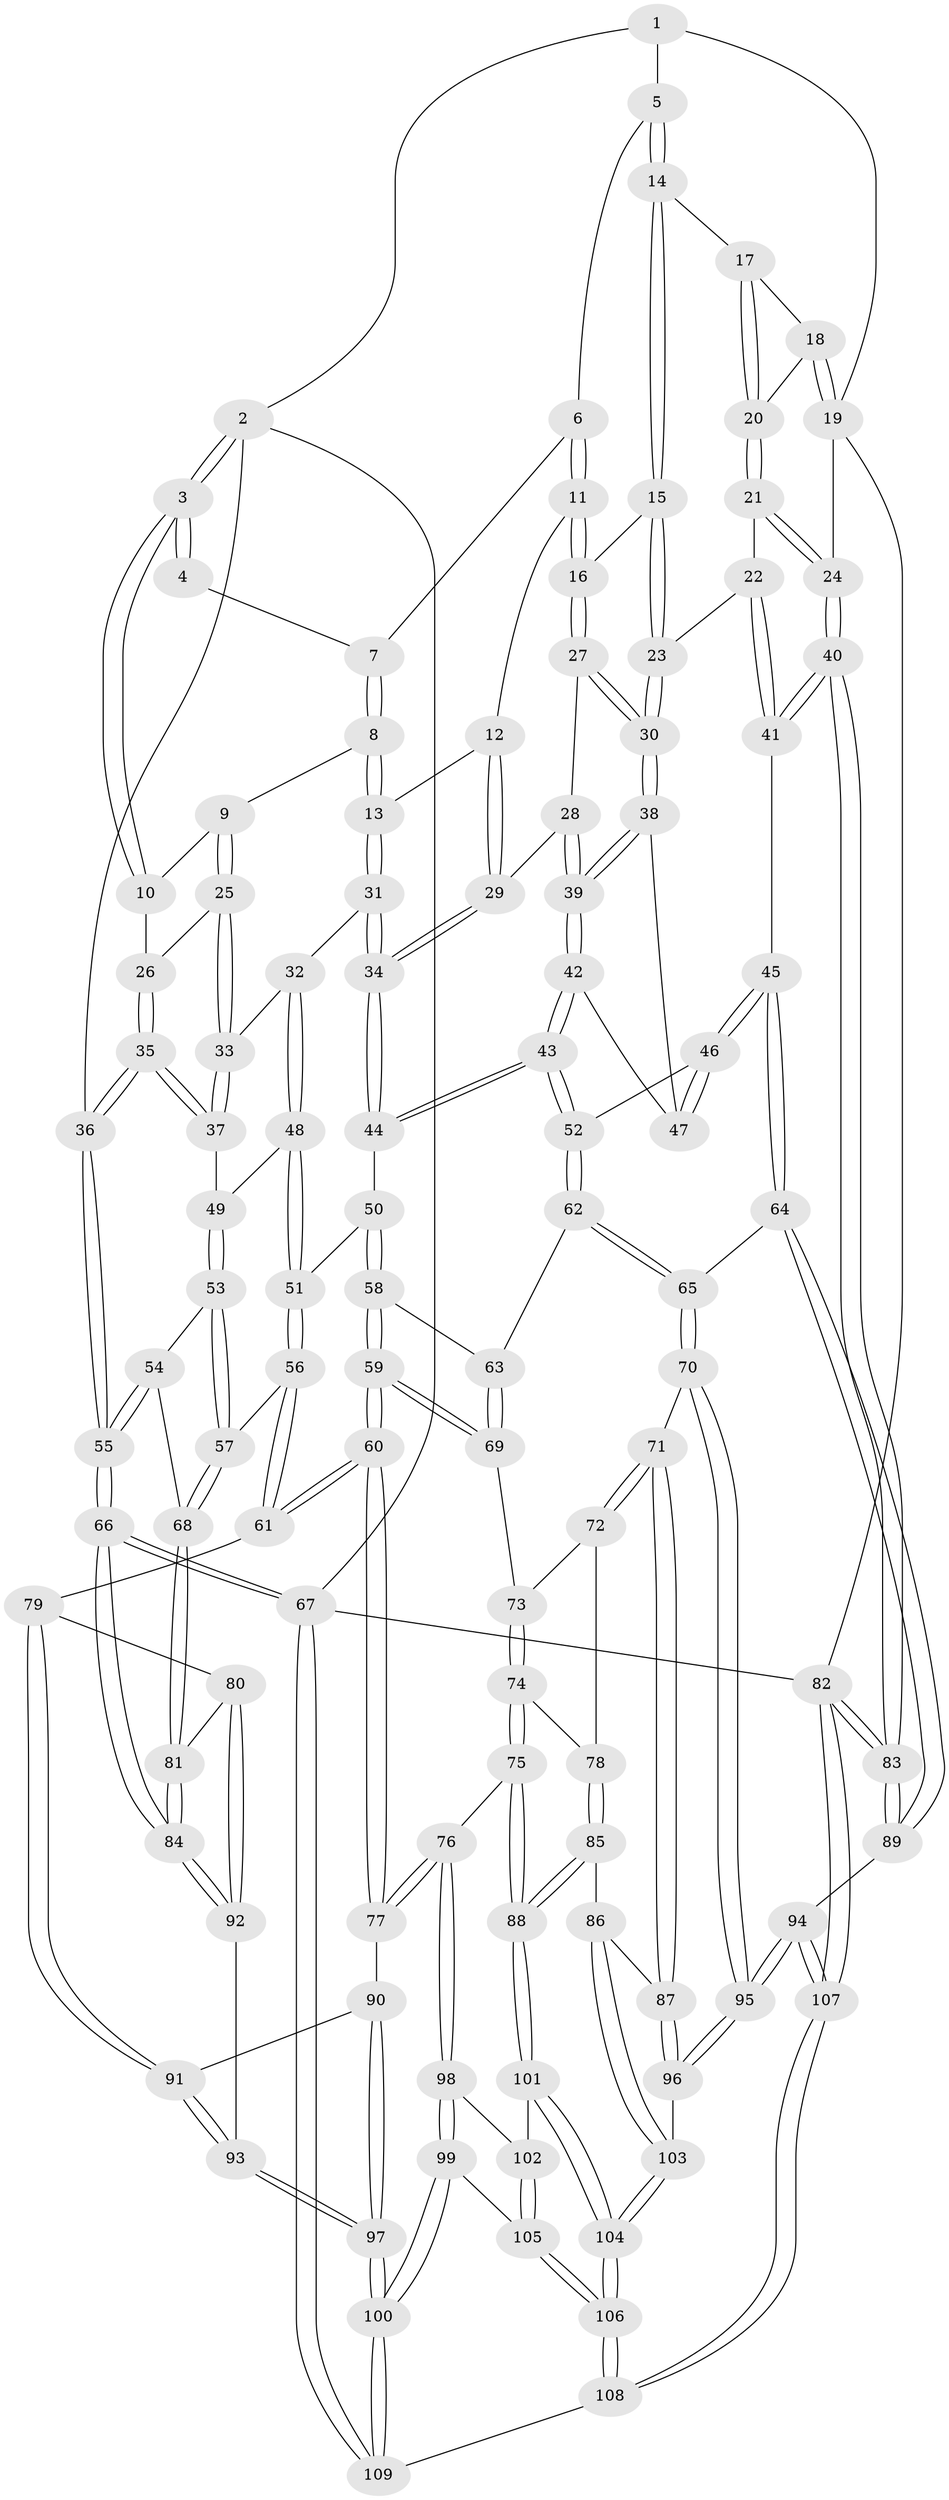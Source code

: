 // coarse degree distribution, {4: 0.3939393939393939, 5: 0.4393939393939394, 6: 0.09090909090909091, 3: 0.07575757575757576}
// Generated by graph-tools (version 1.1) at 2025/42/03/06/25 10:42:33]
// undirected, 109 vertices, 269 edges
graph export_dot {
graph [start="1"]
  node [color=gray90,style=filled];
  1 [pos="+0.7289666510631365+0"];
  2 [pos="+0+0"];
  3 [pos="+0+0"];
  4 [pos="+0.349288685458236+0"];
  5 [pos="+0.7314879612260016+0.047238942706311474"];
  6 [pos="+0.6192812025514446+0.1044443122296404"];
  7 [pos="+0.3815344221352644+0.060743354159393505"];
  8 [pos="+0.35198496391439593+0.16249523762809723"];
  9 [pos="+0.30258703414029936+0.16538402697024138"];
  10 [pos="+0.01863214606680366+0.05683752019253237"];
  11 [pos="+0.5725169201147339+0.19456457025889742"];
  12 [pos="+0.5166493165167639+0.23251773595760444"];
  13 [pos="+0.37001400618+0.20551228665116217"];
  14 [pos="+0.7431281667672972+0.06377163824406767"];
  15 [pos="+0.7539209476054318+0.14321884547306604"];
  16 [pos="+0.6367548437687316+0.2649680568078793"];
  17 [pos="+0.8120099996453896+0.0798520126795241"];
  18 [pos="+1+0.10247633406019666"];
  19 [pos="+1+0"];
  20 [pos="+0.9385546945035464+0.2186963193720747"];
  21 [pos="+0.9341056013700346+0.2268940853257297"];
  22 [pos="+0.8458470222799612+0.2877194053542798"];
  23 [pos="+0.8054634722588598+0.2791626477705615"];
  24 [pos="+1+0.47115496816616537"];
  25 [pos="+0.12219742544690967+0.2781187838339823"];
  26 [pos="+0.11107560626480038+0.27078498179424804"];
  27 [pos="+0.6378482271137623+0.3052406494208715"];
  28 [pos="+0.6201875110045183+0.3244623327239637"];
  29 [pos="+0.5561021105708475+0.32739728568781634"];
  30 [pos="+0.7826325344671692+0.30507472769891913"];
  31 [pos="+0.34766893474772953+0.37596449327228"];
  32 [pos="+0.2697804861717537+0.3962854604698165"];
  33 [pos="+0.13324959625472255+0.29923710437983464"];
  34 [pos="+0.45066453751673374+0.4661199369348745"];
  35 [pos="+0+0.40239672962984646"];
  36 [pos="+0+0.40317870632850894"];
  37 [pos="+0.06294842041100729+0.46378447938494"];
  38 [pos="+0.7803270355987935+0.31255943078261383"];
  39 [pos="+0.6495550439134224+0.39190084160302957"];
  40 [pos="+1+0.5458919708910268"];
  41 [pos="+1+0.5386634461710632"];
  42 [pos="+0.6548758351349919+0.4701615447456979"];
  43 [pos="+0.6452744041305644+0.526871899029577"];
  44 [pos="+0.4557049075110678+0.47727177352057454"];
  45 [pos="+1+0.5417134572180011"];
  46 [pos="+0.8008880162876476+0.48870024086348923"];
  47 [pos="+0.7779299752200242+0.33222726301903693"];
  48 [pos="+0.21976258600545664+0.4601036065705105"];
  49 [pos="+0.09839006045660086+0.4968105126823102"];
  50 [pos="+0.4495010141397847+0.4919939533435658"];
  51 [pos="+0.2451981337106163+0.5518317423553499"];
  52 [pos="+0.6586519694163185+0.5398280671219161"];
  53 [pos="+0.09545830363951027+0.5577561263601968"];
  54 [pos="+0+0.6278952389231988"];
  55 [pos="+0+0.6302347667869305"];
  56 [pos="+0.2500756287625693+0.6517177949649035"];
  57 [pos="+0.14797733045561348+0.6370053858027478"];
  58 [pos="+0.44065274954399475+0.5190734911001962"];
  59 [pos="+0.3257311109358044+0.6818411477314947"];
  60 [pos="+0.3111849968572637+0.6945816024110733"];
  61 [pos="+0.2984259235964384+0.6901123091520993"];
  62 [pos="+0.6676457031528432+0.6070611870061948"];
  63 [pos="+0.5156095863261003+0.6821104180814632"];
  64 [pos="+0.7881490864950873+0.7149747547918497"];
  65 [pos="+0.708116019807719+0.6865229790481303"];
  66 [pos="+0+1"];
  67 [pos="+0+1"];
  68 [pos="+0.08494297111743508+0.7124889991624144"];
  69 [pos="+0.511461891657345+0.6924781105451114"];
  70 [pos="+0.6576232461240741+0.7479658053711661"];
  71 [pos="+0.6321701839039625+0.7692199977933775"];
  72 [pos="+0.522049008648336+0.7124039889600944"];
  73 [pos="+0.5127029185422881+0.7007614414208927"];
  74 [pos="+0.45605673352789367+0.7677351876981987"];
  75 [pos="+0.425750815925284+0.787053362656383"];
  76 [pos="+0.39946331976800403+0.7859866894481055"];
  77 [pos="+0.3218861946283425+0.7255446256570035"];
  78 [pos="+0.5238072730867666+0.7778572447855299"];
  79 [pos="+0.16943863075551482+0.7786112698519528"];
  80 [pos="+0.13349186025759768+0.7798296413849437"];
  81 [pos="+0.08224354306124153+0.7358092437707482"];
  82 [pos="+1+1"];
  83 [pos="+1+0.8440154726803135"];
  84 [pos="+0+0.9774483121068711"];
  85 [pos="+0.5531701075043914+0.8256702499251524"];
  86 [pos="+0.593567722083253+0.8194390730593284"];
  87 [pos="+0.6317100714516908+0.7700440087266884"];
  88 [pos="+0.5145532535522408+0.8506141583885266"];
  89 [pos="+0.8225318351100517+0.8191413596267514"];
  90 [pos="+0.3143890588340669+0.7453159536383986"];
  91 [pos="+0.19612679388638365+0.8301064933773662"];
  92 [pos="+0.11259367283986334+0.8912485378680067"];
  93 [pos="+0.20878864512921658+0.9190678734856512"];
  94 [pos="+0.7866180539084509+0.9176902897916894"];
  95 [pos="+0.7434627045071328+0.9071307652169796"];
  96 [pos="+0.7102450760346815+0.9058163469456897"];
  97 [pos="+0.2565087333851479+0.9516232856214313"];
  98 [pos="+0.4001826291483441+0.8649435856563773"];
  99 [pos="+0.38101862363707345+0.9121712173096356"];
  100 [pos="+0.26359453181844095+0.9655813312067969"];
  101 [pos="+0.5118341525729653+0.8592457571704654"];
  102 [pos="+0.4933809814798624+0.883965455681757"];
  103 [pos="+0.6326018085240908+0.9170648180749759"];
  104 [pos="+0.5995171638758712+0.9655546446550731"];
  105 [pos="+0.47382820268163717+0.9582600730368658"];
  106 [pos="+0.5429088726427539+1"];
  107 [pos="+0.9596180905071038+1"];
  108 [pos="+0.5434547735354032+1"];
  109 [pos="+0.26215441451439137+1"];
  1 -- 2;
  1 -- 5;
  1 -- 19;
  2 -- 3;
  2 -- 3;
  2 -- 36;
  2 -- 67;
  3 -- 4;
  3 -- 4;
  3 -- 10;
  3 -- 10;
  4 -- 7;
  5 -- 6;
  5 -- 14;
  5 -- 14;
  6 -- 7;
  6 -- 11;
  6 -- 11;
  7 -- 8;
  7 -- 8;
  8 -- 9;
  8 -- 13;
  8 -- 13;
  9 -- 10;
  9 -- 25;
  9 -- 25;
  10 -- 26;
  11 -- 12;
  11 -- 16;
  11 -- 16;
  12 -- 13;
  12 -- 29;
  12 -- 29;
  13 -- 31;
  13 -- 31;
  14 -- 15;
  14 -- 15;
  14 -- 17;
  15 -- 16;
  15 -- 23;
  15 -- 23;
  16 -- 27;
  16 -- 27;
  17 -- 18;
  17 -- 20;
  17 -- 20;
  18 -- 19;
  18 -- 19;
  18 -- 20;
  19 -- 24;
  19 -- 82;
  20 -- 21;
  20 -- 21;
  21 -- 22;
  21 -- 24;
  21 -- 24;
  22 -- 23;
  22 -- 41;
  22 -- 41;
  23 -- 30;
  23 -- 30;
  24 -- 40;
  24 -- 40;
  25 -- 26;
  25 -- 33;
  25 -- 33;
  26 -- 35;
  26 -- 35;
  27 -- 28;
  27 -- 30;
  27 -- 30;
  28 -- 29;
  28 -- 39;
  28 -- 39;
  29 -- 34;
  29 -- 34;
  30 -- 38;
  30 -- 38;
  31 -- 32;
  31 -- 34;
  31 -- 34;
  32 -- 33;
  32 -- 48;
  32 -- 48;
  33 -- 37;
  33 -- 37;
  34 -- 44;
  34 -- 44;
  35 -- 36;
  35 -- 36;
  35 -- 37;
  35 -- 37;
  36 -- 55;
  36 -- 55;
  37 -- 49;
  38 -- 39;
  38 -- 39;
  38 -- 47;
  39 -- 42;
  39 -- 42;
  40 -- 41;
  40 -- 41;
  40 -- 83;
  40 -- 83;
  41 -- 45;
  42 -- 43;
  42 -- 43;
  42 -- 47;
  43 -- 44;
  43 -- 44;
  43 -- 52;
  43 -- 52;
  44 -- 50;
  45 -- 46;
  45 -- 46;
  45 -- 64;
  45 -- 64;
  46 -- 47;
  46 -- 47;
  46 -- 52;
  48 -- 49;
  48 -- 51;
  48 -- 51;
  49 -- 53;
  49 -- 53;
  50 -- 51;
  50 -- 58;
  50 -- 58;
  51 -- 56;
  51 -- 56;
  52 -- 62;
  52 -- 62;
  53 -- 54;
  53 -- 57;
  53 -- 57;
  54 -- 55;
  54 -- 55;
  54 -- 68;
  55 -- 66;
  55 -- 66;
  56 -- 57;
  56 -- 61;
  56 -- 61;
  57 -- 68;
  57 -- 68;
  58 -- 59;
  58 -- 59;
  58 -- 63;
  59 -- 60;
  59 -- 60;
  59 -- 69;
  59 -- 69;
  60 -- 61;
  60 -- 61;
  60 -- 77;
  60 -- 77;
  61 -- 79;
  62 -- 63;
  62 -- 65;
  62 -- 65;
  63 -- 69;
  63 -- 69;
  64 -- 65;
  64 -- 89;
  64 -- 89;
  65 -- 70;
  65 -- 70;
  66 -- 67;
  66 -- 67;
  66 -- 84;
  66 -- 84;
  67 -- 109;
  67 -- 109;
  67 -- 82;
  68 -- 81;
  68 -- 81;
  69 -- 73;
  70 -- 71;
  70 -- 95;
  70 -- 95;
  71 -- 72;
  71 -- 72;
  71 -- 87;
  71 -- 87;
  72 -- 73;
  72 -- 78;
  73 -- 74;
  73 -- 74;
  74 -- 75;
  74 -- 75;
  74 -- 78;
  75 -- 76;
  75 -- 88;
  75 -- 88;
  76 -- 77;
  76 -- 77;
  76 -- 98;
  76 -- 98;
  77 -- 90;
  78 -- 85;
  78 -- 85;
  79 -- 80;
  79 -- 91;
  79 -- 91;
  80 -- 81;
  80 -- 92;
  80 -- 92;
  81 -- 84;
  81 -- 84;
  82 -- 83;
  82 -- 83;
  82 -- 107;
  82 -- 107;
  83 -- 89;
  83 -- 89;
  84 -- 92;
  84 -- 92;
  85 -- 86;
  85 -- 88;
  85 -- 88;
  86 -- 87;
  86 -- 103;
  86 -- 103;
  87 -- 96;
  87 -- 96;
  88 -- 101;
  88 -- 101;
  89 -- 94;
  90 -- 91;
  90 -- 97;
  90 -- 97;
  91 -- 93;
  91 -- 93;
  92 -- 93;
  93 -- 97;
  93 -- 97;
  94 -- 95;
  94 -- 95;
  94 -- 107;
  94 -- 107;
  95 -- 96;
  95 -- 96;
  96 -- 103;
  97 -- 100;
  97 -- 100;
  98 -- 99;
  98 -- 99;
  98 -- 102;
  99 -- 100;
  99 -- 100;
  99 -- 105;
  100 -- 109;
  100 -- 109;
  101 -- 102;
  101 -- 104;
  101 -- 104;
  102 -- 105;
  102 -- 105;
  103 -- 104;
  103 -- 104;
  104 -- 106;
  104 -- 106;
  105 -- 106;
  105 -- 106;
  106 -- 108;
  106 -- 108;
  107 -- 108;
  107 -- 108;
  108 -- 109;
}
